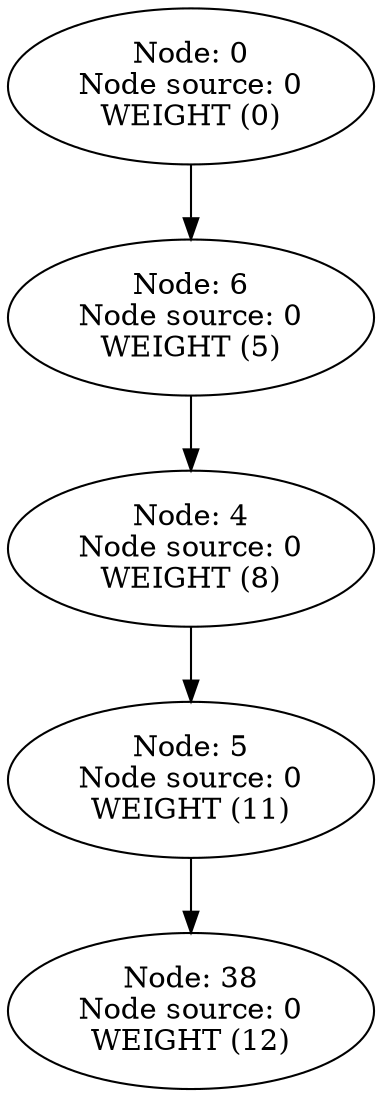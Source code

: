 digraph {
	38 [label="Node: 38
Node source: 0
WEIGHT (12)"]
	5 [label="Node: 5
Node source: 0
WEIGHT (11)"]
	4 [label="Node: 4
Node source: 0
WEIGHT (8)"]
	6 [label="Node: 6
Node source: 0
WEIGHT (5)"]
	0 [label="Node: 0
Node source: 0
WEIGHT (0)"]
	5 -> 38
	4 -> 5
	6 -> 4
	0 -> 6
}
